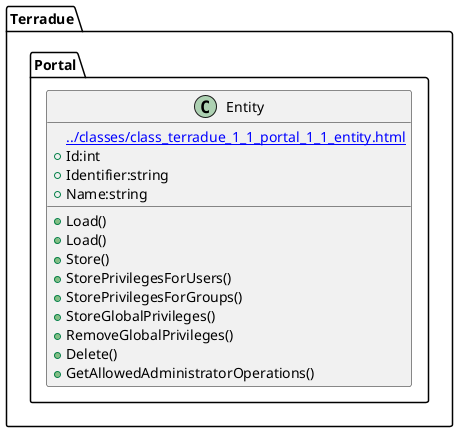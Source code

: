 @startuml
set namespaceSeparator ::
class Terradue::Portal::Entity {
[[../classes/class_terradue_1_1_portal_1_1_entity.html]]
 +Id:int
 +Identifier:string
 +Name:string
 +Load()
 +Load()
 +Store()
 +StorePrivilegesForUsers()
 +StorePrivilegesForGroups()
 +StoreGlobalPrivileges()
 +RemoveGlobalPrivileges()
 +Delete()
 +GetAllowedAdministratorOperations()
}
@enduml
